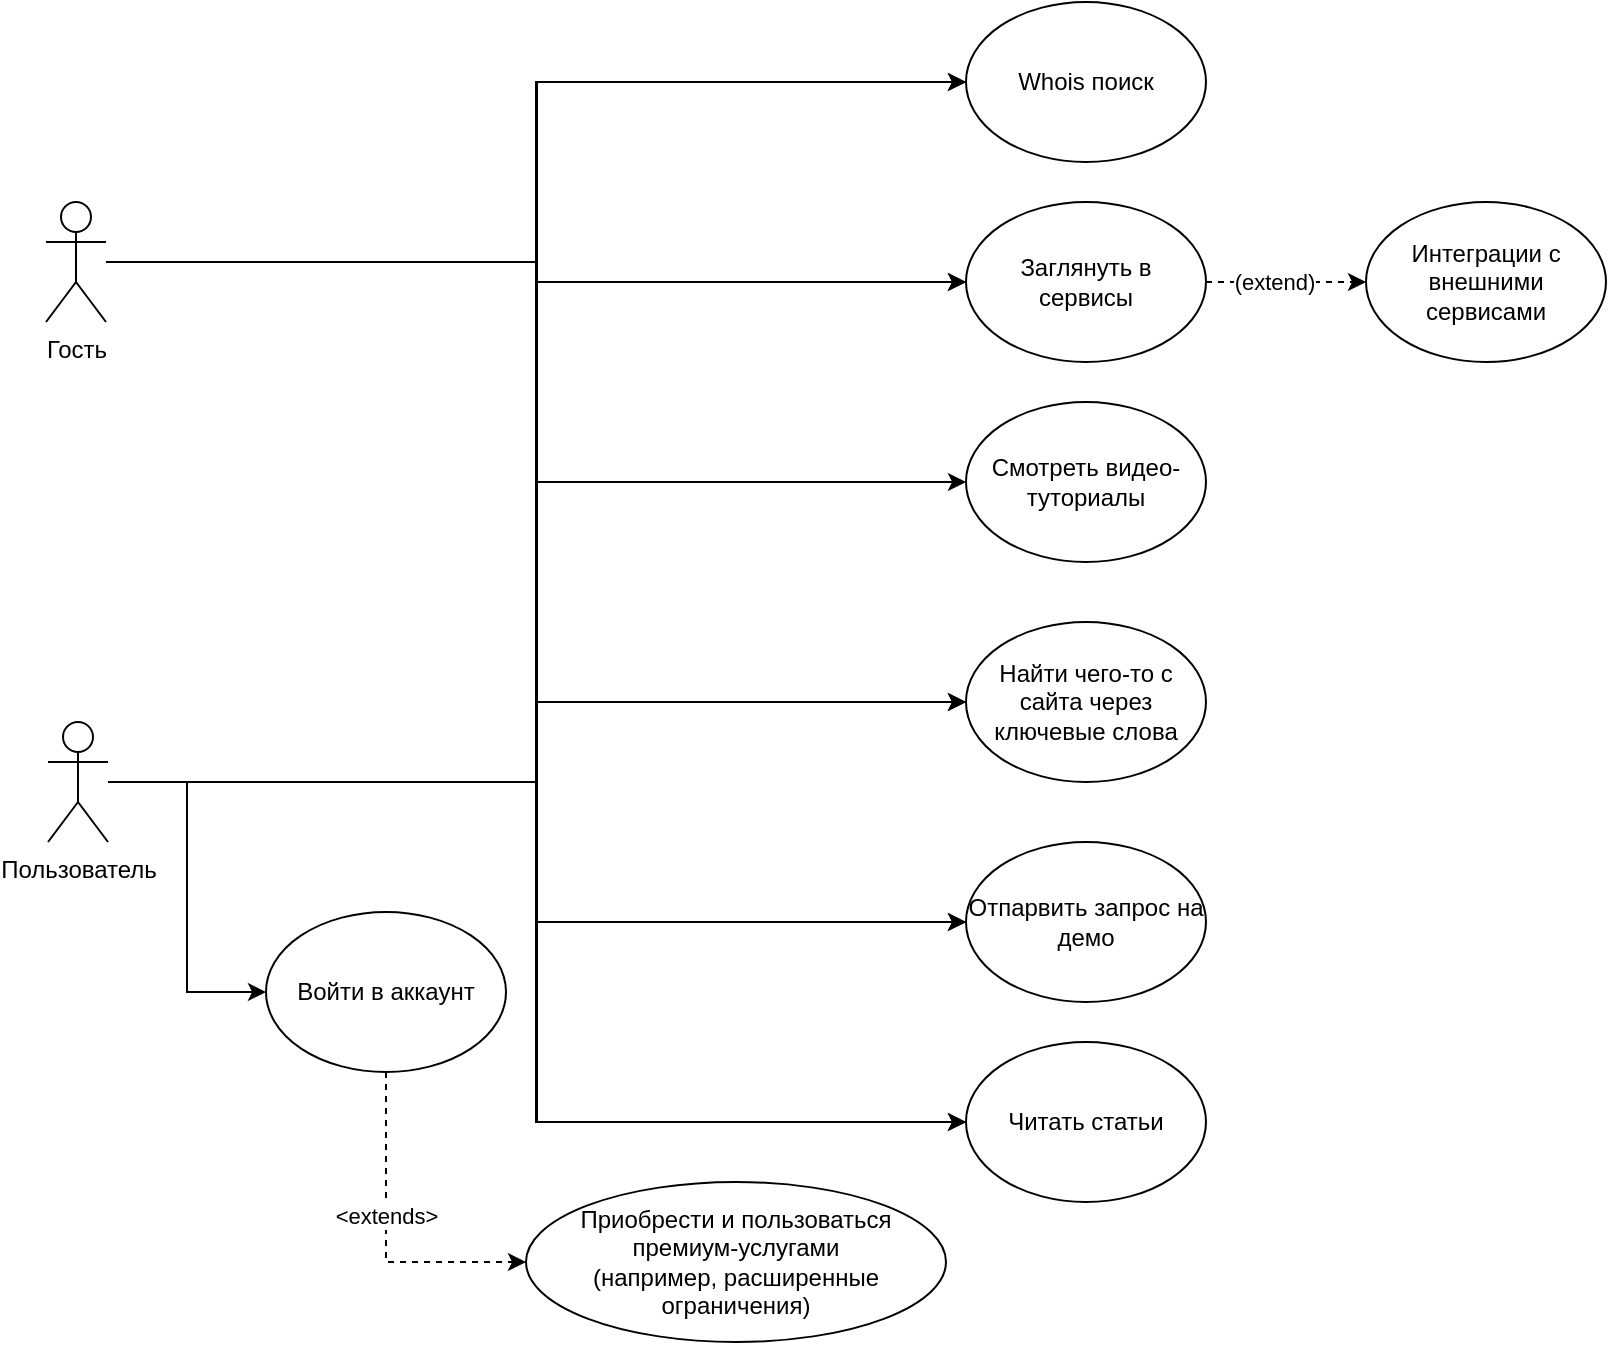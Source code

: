 <mxfile version="26.0.16">
  <diagram name="Page-1" id="b5b7bab2-c9e2-2cf4-8b2a-24fd1a2a6d21">
    <mxGraphModel dx="1050" dy="621" grid="1" gridSize="10" guides="1" tooltips="1" connect="1" arrows="1" fold="1" page="1" pageScale="1" pageWidth="827" pageHeight="1169" background="none" math="0" shadow="0">
      <root>
        <mxCell id="0" />
        <mxCell id="1" parent="0" />
        <mxCell id="UEnwMEkTb9CTxWRKnQgW-9" style="edgeStyle=orthogonalEdgeStyle;rounded=0;orthogonalLoop=1;jettySize=auto;html=1;entryX=0;entryY=0.5;entryDx=0;entryDy=0;" parent="1" source="UEnwMEkTb9CTxWRKnQgW-1" target="UEnwMEkTb9CTxWRKnQgW-5" edge="1">
          <mxGeometry relative="1" as="geometry" />
        </mxCell>
        <mxCell id="UEnwMEkTb9CTxWRKnQgW-11" style="edgeStyle=orthogonalEdgeStyle;rounded=0;orthogonalLoop=1;jettySize=auto;html=1;" parent="1" source="UEnwMEkTb9CTxWRKnQgW-1" target="UEnwMEkTb9CTxWRKnQgW-10" edge="1">
          <mxGeometry relative="1" as="geometry" />
        </mxCell>
        <mxCell id="UEnwMEkTb9CTxWRKnQgW-17" style="edgeStyle=orthogonalEdgeStyle;rounded=0;orthogonalLoop=1;jettySize=auto;html=1;entryX=0;entryY=0.5;entryDx=0;entryDy=0;" parent="1" source="UEnwMEkTb9CTxWRKnQgW-1" target="UEnwMEkTb9CTxWRKnQgW-16" edge="1">
          <mxGeometry relative="1" as="geometry" />
        </mxCell>
        <mxCell id="UEnwMEkTb9CTxWRKnQgW-21" style="edgeStyle=orthogonalEdgeStyle;rounded=0;orthogonalLoop=1;jettySize=auto;html=1;entryX=0;entryY=0.5;entryDx=0;entryDy=0;" parent="1" source="UEnwMEkTb9CTxWRKnQgW-1" target="UEnwMEkTb9CTxWRKnQgW-19" edge="1">
          <mxGeometry relative="1" as="geometry" />
        </mxCell>
        <mxCell id="UEnwMEkTb9CTxWRKnQgW-27" style="edgeStyle=orthogonalEdgeStyle;rounded=0;orthogonalLoop=1;jettySize=auto;html=1;entryX=0;entryY=0.5;entryDx=0;entryDy=0;" parent="1" source="UEnwMEkTb9CTxWRKnQgW-1" target="UEnwMEkTb9CTxWRKnQgW-25" edge="1">
          <mxGeometry relative="1" as="geometry" />
        </mxCell>
        <mxCell id="UEnwMEkTb9CTxWRKnQgW-1" value="Гость" style="shape=umlActor;verticalLabelPosition=bottom;verticalAlign=top;html=1;" parent="1" vertex="1">
          <mxGeometry x="90" y="150" width="30" height="60" as="geometry" />
        </mxCell>
        <mxCell id="UEnwMEkTb9CTxWRKnQgW-4" style="edgeStyle=orthogonalEdgeStyle;rounded=0;orthogonalLoop=1;jettySize=auto;html=1;entryX=0;entryY=0.5;entryDx=0;entryDy=0;" parent="1" source="UEnwMEkTb9CTxWRKnQgW-2" target="UEnwMEkTb9CTxWRKnQgW-3" edge="1">
          <mxGeometry relative="1" as="geometry" />
        </mxCell>
        <mxCell id="UEnwMEkTb9CTxWRKnQgW-6" style="edgeStyle=orthogonalEdgeStyle;rounded=0;orthogonalLoop=1;jettySize=auto;html=1;entryX=0;entryY=0.5;entryDx=0;entryDy=0;" parent="1" source="UEnwMEkTb9CTxWRKnQgW-2" target="UEnwMEkTb9CTxWRKnQgW-5" edge="1">
          <mxGeometry relative="1" as="geometry" />
        </mxCell>
        <mxCell id="UEnwMEkTb9CTxWRKnQgW-13" style="edgeStyle=orthogonalEdgeStyle;rounded=0;orthogonalLoop=1;jettySize=auto;html=1;entryX=0;entryY=0.5;entryDx=0;entryDy=0;" parent="1" source="UEnwMEkTb9CTxWRKnQgW-2" target="UEnwMEkTb9CTxWRKnQgW-12" edge="1">
          <mxGeometry relative="1" as="geometry" />
        </mxCell>
        <mxCell id="UEnwMEkTb9CTxWRKnQgW-14" style="edgeStyle=orthogonalEdgeStyle;rounded=0;orthogonalLoop=1;jettySize=auto;html=1;entryX=0;entryY=0.5;entryDx=0;entryDy=0;" parent="1" source="UEnwMEkTb9CTxWRKnQgW-2" target="UEnwMEkTb9CTxWRKnQgW-10" edge="1">
          <mxGeometry relative="1" as="geometry" />
        </mxCell>
        <mxCell id="UEnwMEkTb9CTxWRKnQgW-18" style="edgeStyle=orthogonalEdgeStyle;rounded=0;orthogonalLoop=1;jettySize=auto;html=1;entryX=0;entryY=0.5;entryDx=0;entryDy=0;" parent="1" source="UEnwMEkTb9CTxWRKnQgW-2" target="UEnwMEkTb9CTxWRKnQgW-16" edge="1">
          <mxGeometry relative="1" as="geometry" />
        </mxCell>
        <mxCell id="UEnwMEkTb9CTxWRKnQgW-20" style="edgeStyle=orthogonalEdgeStyle;rounded=0;orthogonalLoop=1;jettySize=auto;html=1;entryX=0;entryY=0.5;entryDx=0;entryDy=0;" parent="1" source="UEnwMEkTb9CTxWRKnQgW-2" target="UEnwMEkTb9CTxWRKnQgW-19" edge="1">
          <mxGeometry relative="1" as="geometry" />
        </mxCell>
        <mxCell id="UEnwMEkTb9CTxWRKnQgW-26" style="edgeStyle=orthogonalEdgeStyle;rounded=0;orthogonalLoop=1;jettySize=auto;html=1;entryX=0;entryY=0.5;entryDx=0;entryDy=0;" parent="1" source="UEnwMEkTb9CTxWRKnQgW-2" target="UEnwMEkTb9CTxWRKnQgW-25" edge="1">
          <mxGeometry relative="1" as="geometry" />
        </mxCell>
        <mxCell id="UEnwMEkTb9CTxWRKnQgW-2" value="Пользователь" style="shape=umlActor;verticalLabelPosition=bottom;verticalAlign=top;html=1;" parent="1" vertex="1">
          <mxGeometry x="91" y="410" width="30" height="60" as="geometry" />
        </mxCell>
        <mxCell id="UEnwMEkTb9CTxWRKnQgW-29" style="edgeStyle=orthogonalEdgeStyle;rounded=0;orthogonalLoop=1;jettySize=auto;html=1;entryX=0;entryY=0.5;entryDx=0;entryDy=0;dashed=1;" parent="1" source="UEnwMEkTb9CTxWRKnQgW-3" target="UEnwMEkTb9CTxWRKnQgW-28" edge="1">
          <mxGeometry relative="1" as="geometry">
            <Array as="points">
              <mxPoint x="260" y="680" />
            </Array>
          </mxGeometry>
        </mxCell>
        <mxCell id="UEnwMEkTb9CTxWRKnQgW-30" value="&amp;lt;extends&amp;gt;" style="edgeLabel;html=1;align=center;verticalAlign=middle;resizable=0;points=[];" parent="UEnwMEkTb9CTxWRKnQgW-29" vertex="1" connectable="0">
          <mxGeometry x="-0.131" relative="1" as="geometry">
            <mxPoint as="offset" />
          </mxGeometry>
        </mxCell>
        <mxCell id="UEnwMEkTb9CTxWRKnQgW-3" value="Войти в аккаунт" style="ellipse;whiteSpace=wrap;html=1;" parent="1" vertex="1">
          <mxGeometry x="200" y="505" width="120" height="80" as="geometry" />
        </mxCell>
        <mxCell id="UEnwMEkTb9CTxWRKnQgW-5" value="Whois поиск" style="ellipse;whiteSpace=wrap;html=1;" parent="1" vertex="1">
          <mxGeometry x="550" y="50" width="120" height="80" as="geometry" />
        </mxCell>
        <mxCell id="UEnwMEkTb9CTxWRKnQgW-22" style="edgeStyle=orthogonalEdgeStyle;rounded=0;orthogonalLoop=1;jettySize=auto;html=1;dashed=1;entryX=0;entryY=0.5;entryDx=0;entryDy=0;" parent="1" source="UEnwMEkTb9CTxWRKnQgW-10" target="UEnwMEkTb9CTxWRKnQgW-24" edge="1">
          <mxGeometry relative="1" as="geometry">
            <mxPoint x="760" y="180" as="targetPoint" />
          </mxGeometry>
        </mxCell>
        <mxCell id="UEnwMEkTb9CTxWRKnQgW-23" value="(extend)" style="edgeLabel;html=1;align=center;verticalAlign=middle;resizable=0;points=[];" parent="UEnwMEkTb9CTxWRKnQgW-22" vertex="1" connectable="0">
          <mxGeometry x="0.325" y="2" relative="1" as="geometry">
            <mxPoint x="-19" y="2" as="offset" />
          </mxGeometry>
        </mxCell>
        <mxCell id="UEnwMEkTb9CTxWRKnQgW-10" value="Заглянуть в&lt;div&gt;сервисы&lt;/div&gt;" style="ellipse;whiteSpace=wrap;html=1;" parent="1" vertex="1">
          <mxGeometry x="550" y="150" width="120" height="80" as="geometry" />
        </mxCell>
        <mxCell id="UEnwMEkTb9CTxWRKnQgW-12" value="Смотреть видео-туториалы" style="ellipse;whiteSpace=wrap;html=1;" parent="1" vertex="1">
          <mxGeometry x="550" y="250" width="120" height="80" as="geometry" />
        </mxCell>
        <mxCell id="UEnwMEkTb9CTxWRKnQgW-16" value="Найти чего-то с сайта через ключевые слова" style="ellipse;whiteSpace=wrap;html=1;" parent="1" vertex="1">
          <mxGeometry x="550" y="360" width="120" height="80" as="geometry" />
        </mxCell>
        <mxCell id="UEnwMEkTb9CTxWRKnQgW-19" value="Отпарвить запрос на демо" style="ellipse;whiteSpace=wrap;html=1;" parent="1" vertex="1">
          <mxGeometry x="550" y="470" width="120" height="80" as="geometry" />
        </mxCell>
        <mxCell id="UEnwMEkTb9CTxWRKnQgW-24" value="Интеграции с внешними сервисами" style="ellipse;whiteSpace=wrap;html=1;" parent="1" vertex="1">
          <mxGeometry x="750" y="150" width="120" height="80" as="geometry" />
        </mxCell>
        <mxCell id="UEnwMEkTb9CTxWRKnQgW-25" value="Читать статьи" style="ellipse;whiteSpace=wrap;html=1;" parent="1" vertex="1">
          <mxGeometry x="550" y="570" width="120" height="80" as="geometry" />
        </mxCell>
        <mxCell id="UEnwMEkTb9CTxWRKnQgW-28" value="Приобрести и пользоваться премиум-услугами&lt;div&gt;(например, расширенные ограничения)&lt;/div&gt;" style="ellipse;whiteSpace=wrap;html=1;" parent="1" vertex="1">
          <mxGeometry x="330" y="640" width="210" height="80" as="geometry" />
        </mxCell>
      </root>
    </mxGraphModel>
  </diagram>
</mxfile>
